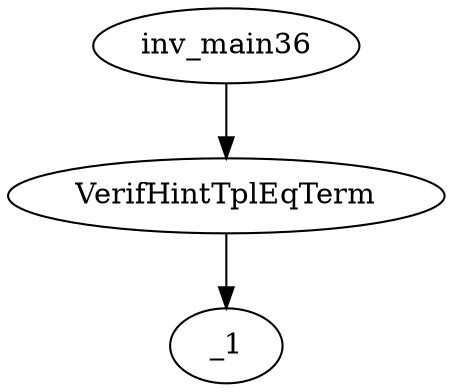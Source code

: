 digraph dag {
0 [label="inv_main36"];
1 [label="VerifHintTplEqTerm"];
2 [label="_1"];
0->1
1 -> 2
}
